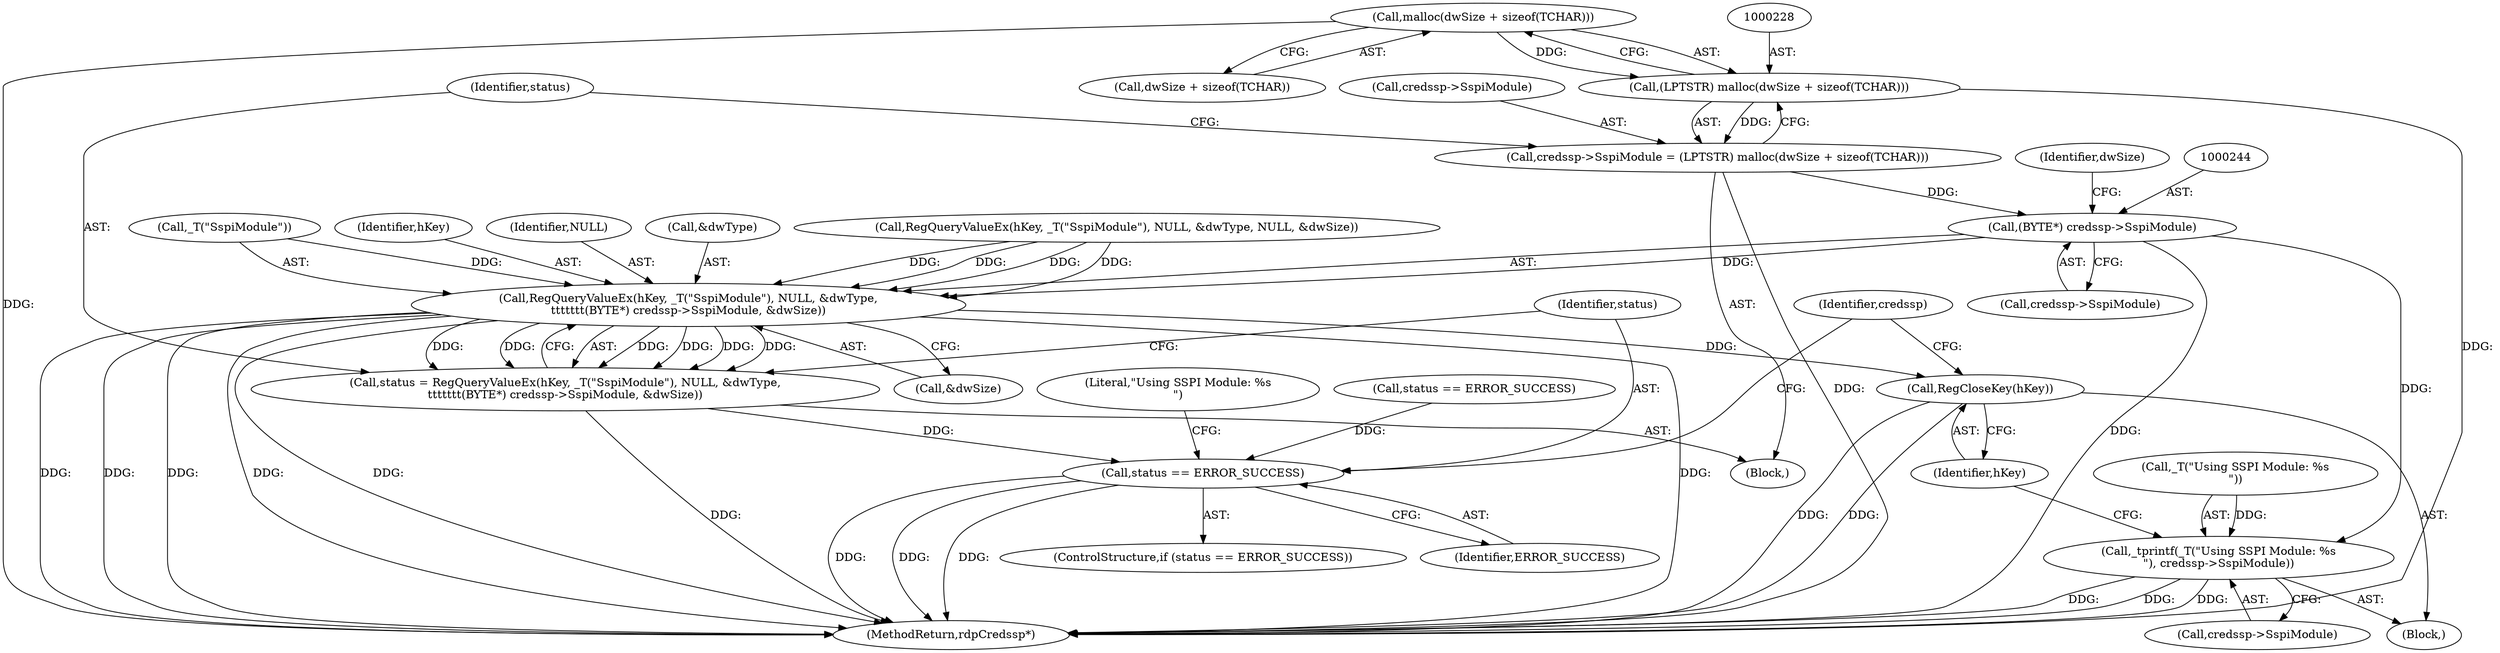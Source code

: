 digraph "0_FreeRDP_0773bb9303d24473fe1185d85a424dfe159aff53@API" {
"1000229" [label="(Call,malloc(dwSize + sizeof(TCHAR)))"];
"1000227" [label="(Call,(LPTSTR) malloc(dwSize + sizeof(TCHAR)))"];
"1000223" [label="(Call,credssp->SspiModule = (LPTSTR) malloc(dwSize + sizeof(TCHAR)))"];
"1000243" [label="(Call,(BYTE*) credssp->SspiModule)"];
"1000236" [label="(Call,RegQueryValueEx(hKey, _T(\"SspiModule\"), NULL, &dwType,\n\t\t\t\t\t\t\t(BYTE*) credssp->SspiModule, &dwSize))"];
"1000234" [label="(Call,status = RegQueryValueEx(hKey, _T(\"SspiModule\"), NULL, &dwType,\n\t\t\t\t\t\t\t(BYTE*) credssp->SspiModule, &dwSize))"];
"1000251" [label="(Call,status == ERROR_SUCCESS)"];
"1000261" [label="(Call,RegCloseKey(hKey))"];
"1000255" [label="(Call,_tprintf(_T(\"Using SSPI Module: %s\n\"), credssp->SspiModule))"];
"1000251" [label="(Call,status == ERROR_SUCCESS)"];
"1000262" [label="(Identifier,hKey)"];
"1000258" [label="(Call,credssp->SspiModule)"];
"1000236" [label="(Call,RegQueryValueEx(hKey, _T(\"SspiModule\"), NULL, &dwType,\n\t\t\t\t\t\t\t(BYTE*) credssp->SspiModule, &dwSize))"];
"1000238" [label="(Call,_T(\"SspiModule\"))"];
"1000237" [label="(Identifier,hKey)"];
"1000255" [label="(Call,_tprintf(_T(\"Using SSPI Module: %s\n\"), credssp->SspiModule))"];
"1000265" [label="(MethodReturn,rdpCredssp*)"];
"1000223" [label="(Call,credssp->SspiModule = (LPTSTR) malloc(dwSize + sizeof(TCHAR)))"];
"1000249" [label="(Identifier,dwSize)"];
"1000240" [label="(Identifier,NULL)"];
"1000243" [label="(Call,(BYTE*) credssp->SspiModule)"];
"1000230" [label="(Call,dwSize + sizeof(TCHAR))"];
"1000224" [label="(Call,credssp->SspiModule)"];
"1000256" [label="(Call,_T(\"Using SSPI Module: %s\n\"))"];
"1000257" [label="(Literal,\"Using SSPI Module: %s\n\")"];
"1000235" [label="(Identifier,status)"];
"1000250" [label="(ControlStructure,if (status == ERROR_SUCCESS))"];
"1000222" [label="(Block,)"];
"1000245" [label="(Call,credssp->SspiModule)"];
"1000254" [label="(Block,)"];
"1000253" [label="(Identifier,ERROR_SUCCESS)"];
"1000241" [label="(Call,&dwType)"];
"1000261" [label="(Call,RegCloseKey(hKey))"];
"1000234" [label="(Call,status = RegQueryValueEx(hKey, _T(\"SspiModule\"), NULL, &dwType,\n\t\t\t\t\t\t\t(BYTE*) credssp->SspiModule, &dwSize))"];
"1000219" [label="(Call,status == ERROR_SUCCESS)"];
"1000229" [label="(Call,malloc(dwSize + sizeof(TCHAR)))"];
"1000264" [label="(Identifier,credssp)"];
"1000208" [label="(Call,RegQueryValueEx(hKey, _T(\"SspiModule\"), NULL, &dwType, NULL, &dwSize))"];
"1000227" [label="(Call,(LPTSTR) malloc(dwSize + sizeof(TCHAR)))"];
"1000248" [label="(Call,&dwSize)"];
"1000252" [label="(Identifier,status)"];
"1000229" -> "1000227"  [label="AST: "];
"1000229" -> "1000230"  [label="CFG: "];
"1000230" -> "1000229"  [label="AST: "];
"1000227" -> "1000229"  [label="CFG: "];
"1000229" -> "1000265"  [label="DDG: "];
"1000229" -> "1000227"  [label="DDG: "];
"1000227" -> "1000223"  [label="AST: "];
"1000228" -> "1000227"  [label="AST: "];
"1000223" -> "1000227"  [label="CFG: "];
"1000227" -> "1000265"  [label="DDG: "];
"1000227" -> "1000223"  [label="DDG: "];
"1000223" -> "1000222"  [label="AST: "];
"1000224" -> "1000223"  [label="AST: "];
"1000235" -> "1000223"  [label="CFG: "];
"1000223" -> "1000265"  [label="DDG: "];
"1000223" -> "1000243"  [label="DDG: "];
"1000243" -> "1000236"  [label="AST: "];
"1000243" -> "1000245"  [label="CFG: "];
"1000244" -> "1000243"  [label="AST: "];
"1000245" -> "1000243"  [label="AST: "];
"1000249" -> "1000243"  [label="CFG: "];
"1000243" -> "1000265"  [label="DDG: "];
"1000243" -> "1000236"  [label="DDG: "];
"1000243" -> "1000255"  [label="DDG: "];
"1000236" -> "1000234"  [label="AST: "];
"1000236" -> "1000248"  [label="CFG: "];
"1000237" -> "1000236"  [label="AST: "];
"1000238" -> "1000236"  [label="AST: "];
"1000240" -> "1000236"  [label="AST: "];
"1000241" -> "1000236"  [label="AST: "];
"1000248" -> "1000236"  [label="AST: "];
"1000234" -> "1000236"  [label="CFG: "];
"1000236" -> "1000265"  [label="DDG: "];
"1000236" -> "1000265"  [label="DDG: "];
"1000236" -> "1000265"  [label="DDG: "];
"1000236" -> "1000265"  [label="DDG: "];
"1000236" -> "1000265"  [label="DDG: "];
"1000236" -> "1000265"  [label="DDG: "];
"1000236" -> "1000234"  [label="DDG: "];
"1000236" -> "1000234"  [label="DDG: "];
"1000236" -> "1000234"  [label="DDG: "];
"1000236" -> "1000234"  [label="DDG: "];
"1000236" -> "1000234"  [label="DDG: "];
"1000236" -> "1000234"  [label="DDG: "];
"1000208" -> "1000236"  [label="DDG: "];
"1000208" -> "1000236"  [label="DDG: "];
"1000208" -> "1000236"  [label="DDG: "];
"1000208" -> "1000236"  [label="DDG: "];
"1000238" -> "1000236"  [label="DDG: "];
"1000236" -> "1000261"  [label="DDG: "];
"1000234" -> "1000222"  [label="AST: "];
"1000235" -> "1000234"  [label="AST: "];
"1000252" -> "1000234"  [label="CFG: "];
"1000234" -> "1000265"  [label="DDG: "];
"1000234" -> "1000251"  [label="DDG: "];
"1000251" -> "1000250"  [label="AST: "];
"1000251" -> "1000253"  [label="CFG: "];
"1000252" -> "1000251"  [label="AST: "];
"1000253" -> "1000251"  [label="AST: "];
"1000257" -> "1000251"  [label="CFG: "];
"1000264" -> "1000251"  [label="CFG: "];
"1000251" -> "1000265"  [label="DDG: "];
"1000251" -> "1000265"  [label="DDG: "];
"1000251" -> "1000265"  [label="DDG: "];
"1000219" -> "1000251"  [label="DDG: "];
"1000261" -> "1000254"  [label="AST: "];
"1000261" -> "1000262"  [label="CFG: "];
"1000262" -> "1000261"  [label="AST: "];
"1000264" -> "1000261"  [label="CFG: "];
"1000261" -> "1000265"  [label="DDG: "];
"1000261" -> "1000265"  [label="DDG: "];
"1000255" -> "1000254"  [label="AST: "];
"1000255" -> "1000258"  [label="CFG: "];
"1000256" -> "1000255"  [label="AST: "];
"1000258" -> "1000255"  [label="AST: "];
"1000262" -> "1000255"  [label="CFG: "];
"1000255" -> "1000265"  [label="DDG: "];
"1000255" -> "1000265"  [label="DDG: "];
"1000255" -> "1000265"  [label="DDG: "];
"1000256" -> "1000255"  [label="DDG: "];
}
